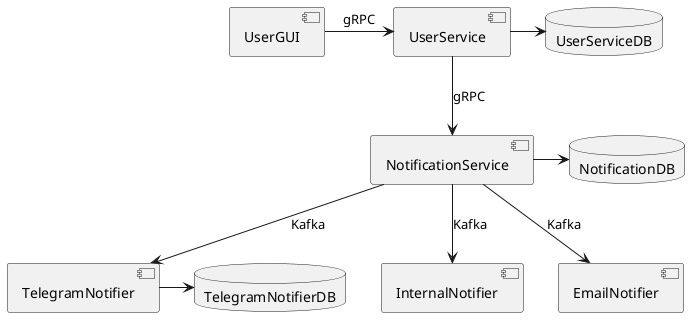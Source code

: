 @startuml Component

component UserGUI as user_gui

component UserService as user_service
database UserServiceDB as user_service_db

component NotificationService as notif_service
database NotificationDB as notification_db

component TelegramNotifier as tg_notif
database TelegramNotifierDB as tg_notif_db

component InternalNotifier as internal_notif

component EmailNotifier as email_notif

user_gui -> user_service : gRPC
user_service -> user_service_db
user_service --> notif_service : gRPC

notif_service -> notification_db
notif_service --> tg_notif : Kafka
notif_service --> internal_notif : Kafka
notif_service --> email_notif : Kafka

tg_notif -> tg_notif_db

@enduml